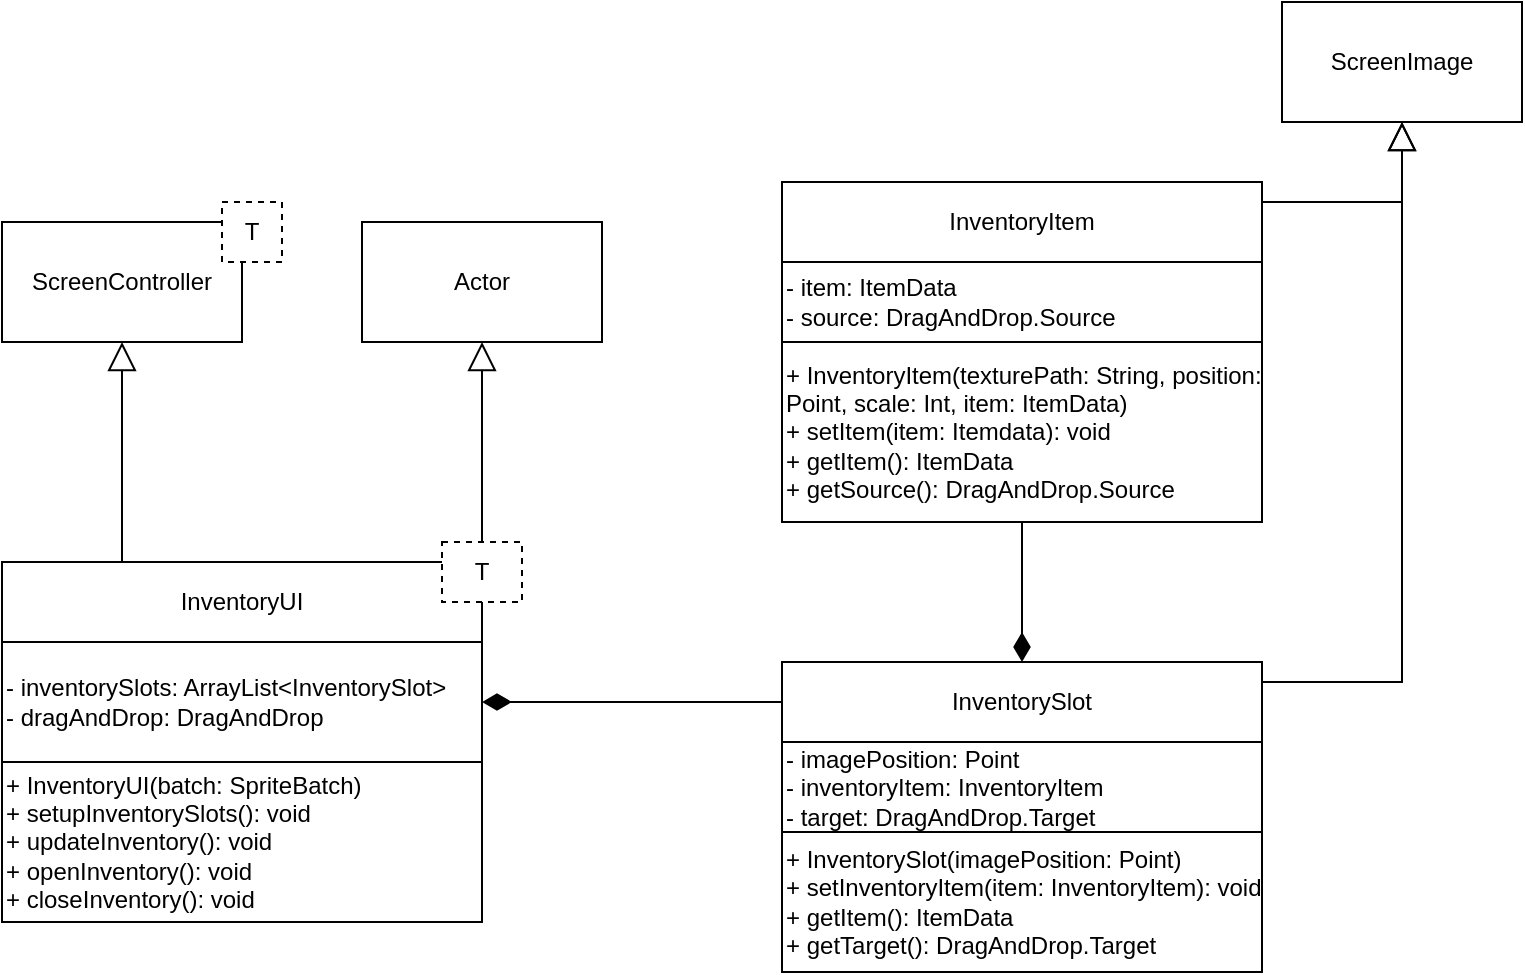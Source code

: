 <mxfile version="21.3.4">
  <diagram name="Seite-1" id="UaTsHYul03XYYzei8K4A">
    <mxGraphModel dx="1393" dy="758" grid="1" gridSize="10" guides="1" tooltips="1" connect="1" arrows="1" fold="1" page="1" pageScale="1" pageWidth="827" pageHeight="1169" math="0" shadow="0">
      <root>
        <mxCell id="0" />
        <mxCell id="1" parent="0" />
        <mxCell id="Y56bbxzKk1IaexRwhABE-9" style="edgeStyle=orthogonalEdgeStyle;rounded=0;orthogonalLoop=1;jettySize=auto;html=1;exitX=0.25;exitY=0;exitDx=0;exitDy=0;entryX=0.5;entryY=1;entryDx=0;entryDy=0;endArrow=block;endFill=0;endSize=12;" edge="1" parent="1" source="-2WXY3S_dPwHR-F8fDUK-1" target="Y56bbxzKk1IaexRwhABE-5">
          <mxGeometry relative="1" as="geometry" />
        </mxCell>
        <mxCell id="-2WXY3S_dPwHR-F8fDUK-1" value="InventoryUI" style="rounded=0;whiteSpace=wrap;html=1;" parent="1" vertex="1">
          <mxGeometry x="50" y="380" width="240" height="40" as="geometry" />
        </mxCell>
        <mxCell id="Y56bbxzKk1IaexRwhABE-10" style="edgeStyle=orthogonalEdgeStyle;rounded=0;orthogonalLoop=1;jettySize=auto;html=1;exitX=1;exitY=0.25;exitDx=0;exitDy=0;entryX=0.5;entryY=1;entryDx=0;entryDy=0;endSize=12;endArrow=block;endFill=0;" edge="1" parent="1" source="-2WXY3S_dPwHR-F8fDUK-2" target="Y56bbxzKk1IaexRwhABE-3">
          <mxGeometry relative="1" as="geometry" />
        </mxCell>
        <mxCell id="-2WXY3S_dPwHR-F8fDUK-2" value="InventorySlot" style="rounded=0;whiteSpace=wrap;html=1;" parent="1" vertex="1">
          <mxGeometry x="440" y="430" width="240" height="40" as="geometry" />
        </mxCell>
        <mxCell id="-2WXY3S_dPwHR-F8fDUK-3" value="- inventorySlots: ArrayList&amp;lt;InventorySlot&amp;gt;&lt;br&gt;- dragAndDrop: DragAndDrop" style="rounded=0;whiteSpace=wrap;html=1;align=left;" parent="1" vertex="1">
          <mxGeometry x="50" y="420" width="240" height="60" as="geometry" />
        </mxCell>
        <mxCell id="-2WXY3S_dPwHR-F8fDUK-4" value="- imagePosition: Point&lt;br&gt;- inventoryItem: InventoryItem&lt;br&gt;- target: DragAndDrop.Target" style="rounded=0;whiteSpace=wrap;html=1;align=left;" parent="1" vertex="1">
          <mxGeometry x="440" y="470" width="240" height="45" as="geometry" />
        </mxCell>
        <mxCell id="Y56bbxzKk1IaexRwhABE-11" style="edgeStyle=orthogonalEdgeStyle;rounded=0;orthogonalLoop=1;jettySize=auto;html=1;exitX=1;exitY=0.25;exitDx=0;exitDy=0;entryX=0.5;entryY=1;entryDx=0;entryDy=0;endSize=12;endArrow=block;endFill=0;" edge="1" parent="1" source="Y56bbxzKk1IaexRwhABE-1" target="Y56bbxzKk1IaexRwhABE-3">
          <mxGeometry relative="1" as="geometry" />
        </mxCell>
        <mxCell id="Y56bbxzKk1IaexRwhABE-16" style="edgeStyle=orthogonalEdgeStyle;rounded=0;orthogonalLoop=1;jettySize=auto;html=1;exitX=0.5;exitY=1;exitDx=0;exitDy=0;endArrow=diamondThin;endFill=1;endSize=12;" edge="1" parent="1" source="Y56bbxzKk1IaexRwhABE-15" target="-2WXY3S_dPwHR-F8fDUK-2">
          <mxGeometry relative="1" as="geometry" />
        </mxCell>
        <mxCell id="Y56bbxzKk1IaexRwhABE-1" value="InventoryItem" style="rounded=0;whiteSpace=wrap;html=1;" vertex="1" parent="1">
          <mxGeometry x="440" y="190" width="240" height="40" as="geometry" />
        </mxCell>
        <mxCell id="Y56bbxzKk1IaexRwhABE-2" value="+ InventorySlot(imagePosition: Point)&lt;br&gt;+ setInventoryItem(item: InventoryItem): void&lt;br&gt;+ getItem(): ItemData&lt;br&gt;+ getTarget(): DragAndDrop.Target" style="rounded=0;whiteSpace=wrap;html=1;align=left;" vertex="1" parent="1">
          <mxGeometry x="440" y="515" width="240" height="70" as="geometry" />
        </mxCell>
        <mxCell id="Y56bbxzKk1IaexRwhABE-3" value="ScreenImage" style="rounded=0;whiteSpace=wrap;html=1;" vertex="1" parent="1">
          <mxGeometry x="690" y="100" width="120" height="60" as="geometry" />
        </mxCell>
        <mxCell id="Y56bbxzKk1IaexRwhABE-5" value="ScreenController" style="rounded=0;whiteSpace=wrap;html=1;" vertex="1" parent="1">
          <mxGeometry x="50" y="210" width="120" height="60" as="geometry" />
        </mxCell>
        <mxCell id="Y56bbxzKk1IaexRwhABE-13" style="edgeStyle=orthogonalEdgeStyle;rounded=0;orthogonalLoop=1;jettySize=auto;html=1;exitX=0.5;exitY=0;exitDx=0;exitDy=0;entryX=0.5;entryY=1;entryDx=0;entryDy=0;endArrow=block;endFill=0;endSize=12;" edge="1" parent="1" source="Y56bbxzKk1IaexRwhABE-7" target="Y56bbxzKk1IaexRwhABE-12">
          <mxGeometry relative="1" as="geometry" />
        </mxCell>
        <mxCell id="Y56bbxzKk1IaexRwhABE-7" value="T" style="rounded=0;whiteSpace=wrap;html=1;dashed=1;" vertex="1" parent="1">
          <mxGeometry x="270" y="370" width="40" height="30" as="geometry" />
        </mxCell>
        <mxCell id="Y56bbxzKk1IaexRwhABE-8" value="T" style="rounded=0;whiteSpace=wrap;html=1;dashed=1;" vertex="1" parent="1">
          <mxGeometry x="160" y="200" width="30" height="30" as="geometry" />
        </mxCell>
        <mxCell id="Y56bbxzKk1IaexRwhABE-12" value="Actor" style="rounded=0;whiteSpace=wrap;html=1;" vertex="1" parent="1">
          <mxGeometry x="230" y="210" width="120" height="60" as="geometry" />
        </mxCell>
        <mxCell id="Y56bbxzKk1IaexRwhABE-14" value="- item: ItemData&lt;br&gt;- source: DragAndDrop.Source" style="rounded=0;whiteSpace=wrap;html=1;align=left;" vertex="1" parent="1">
          <mxGeometry x="440" y="230" width="240" height="40" as="geometry" />
        </mxCell>
        <mxCell id="Y56bbxzKk1IaexRwhABE-15" value="+ InventoryItem(texturePath: String, position: Point, scale: Int, item: ItemData)&lt;br&gt;+ setItem(item: Itemdata): void&lt;br&gt;+ getItem(): ItemData&lt;br&gt;+ getSource(): DragAndDrop.Source" style="rounded=0;whiteSpace=wrap;html=1;align=left;" vertex="1" parent="1">
          <mxGeometry x="440" y="270" width="240" height="90" as="geometry" />
        </mxCell>
        <mxCell id="Y56bbxzKk1IaexRwhABE-17" value="+ InventoryUI(batch: SpriteBatch)&lt;br&gt;+ setupInventorySlots(): void&lt;br&gt;+ updateInventory(): void&lt;br&gt;+ openInventory(): void&lt;br&gt;+ closeInventory(): void" style="rounded=0;whiteSpace=wrap;html=1;align=left;" vertex="1" parent="1">
          <mxGeometry x="50" y="480" width="240" height="80" as="geometry" />
        </mxCell>
        <mxCell id="Y56bbxzKk1IaexRwhABE-18" style="edgeStyle=orthogonalEdgeStyle;rounded=0;orthogonalLoop=1;jettySize=auto;html=1;endArrow=diamondThin;endFill=1;endSize=12;" edge="1" parent="1" source="-2WXY3S_dPwHR-F8fDUK-2" target="-2WXY3S_dPwHR-F8fDUK-3">
          <mxGeometry relative="1" as="geometry">
            <mxPoint x="570" y="330" as="sourcePoint" />
            <mxPoint x="570" y="420" as="targetPoint" />
          </mxGeometry>
        </mxCell>
      </root>
    </mxGraphModel>
  </diagram>
</mxfile>
